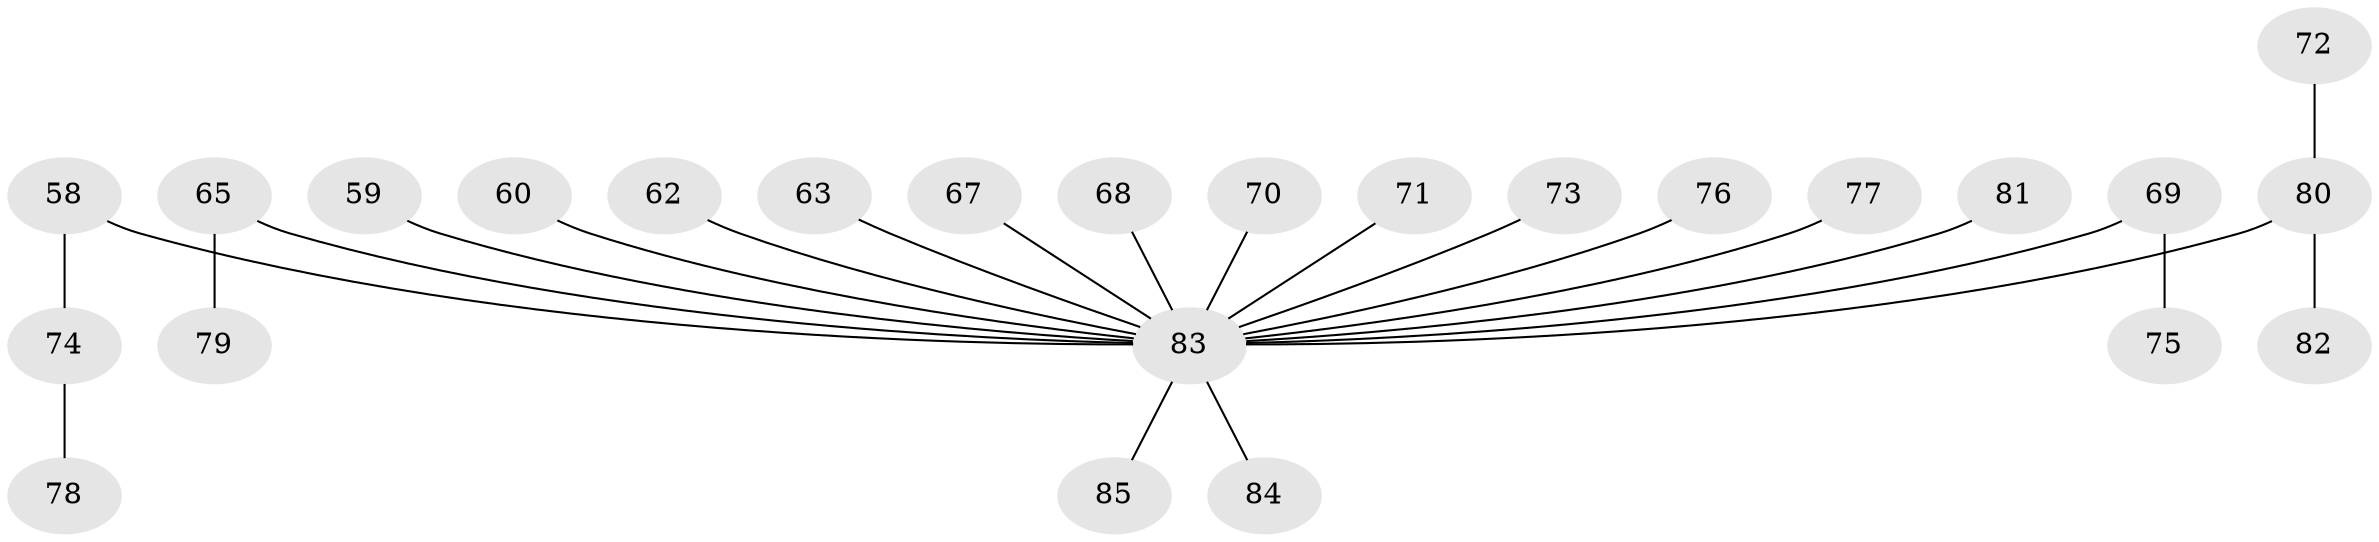 // original degree distribution, {7: 0.011764705882352941, 9: 0.011764705882352941, 2: 0.3176470588235294, 5: 0.03529411764705882, 3: 0.1411764705882353, 1: 0.4588235294117647, 4: 0.023529411764705882}
// Generated by graph-tools (version 1.1) at 2025/55/03/04/25 21:55:49]
// undirected, 25 vertices, 24 edges
graph export_dot {
graph [start="1"]
  node [color=gray90,style=filled];
  58;
  59;
  60;
  62;
  63;
  65 [super="+37+45+47"];
  67;
  68;
  69;
  70;
  71;
  72;
  73 [super="+38"];
  74;
  75;
  76;
  77;
  78;
  79;
  80 [super="+48+57"];
  81 [super="+33"];
  82;
  83 [super="+53+66+64+8+39+21+13+61+23+26+43+29+41+34+42+49+50+51+52+54+55+56"];
  84;
  85;
  58 -- 74;
  58 -- 83;
  59 -- 83;
  60 -- 83;
  62 -- 83;
  63 -- 83;
  65 -- 83;
  65 -- 79;
  67 -- 83;
  68 -- 83;
  69 -- 75;
  69 -- 83;
  70 -- 83;
  71 -- 83;
  72 -- 80;
  73 -- 83;
  74 -- 78;
  76 -- 83;
  77 -- 83;
  80 -- 82;
  80 -- 83;
  81 -- 83;
  83 -- 84;
  83 -- 85;
}
